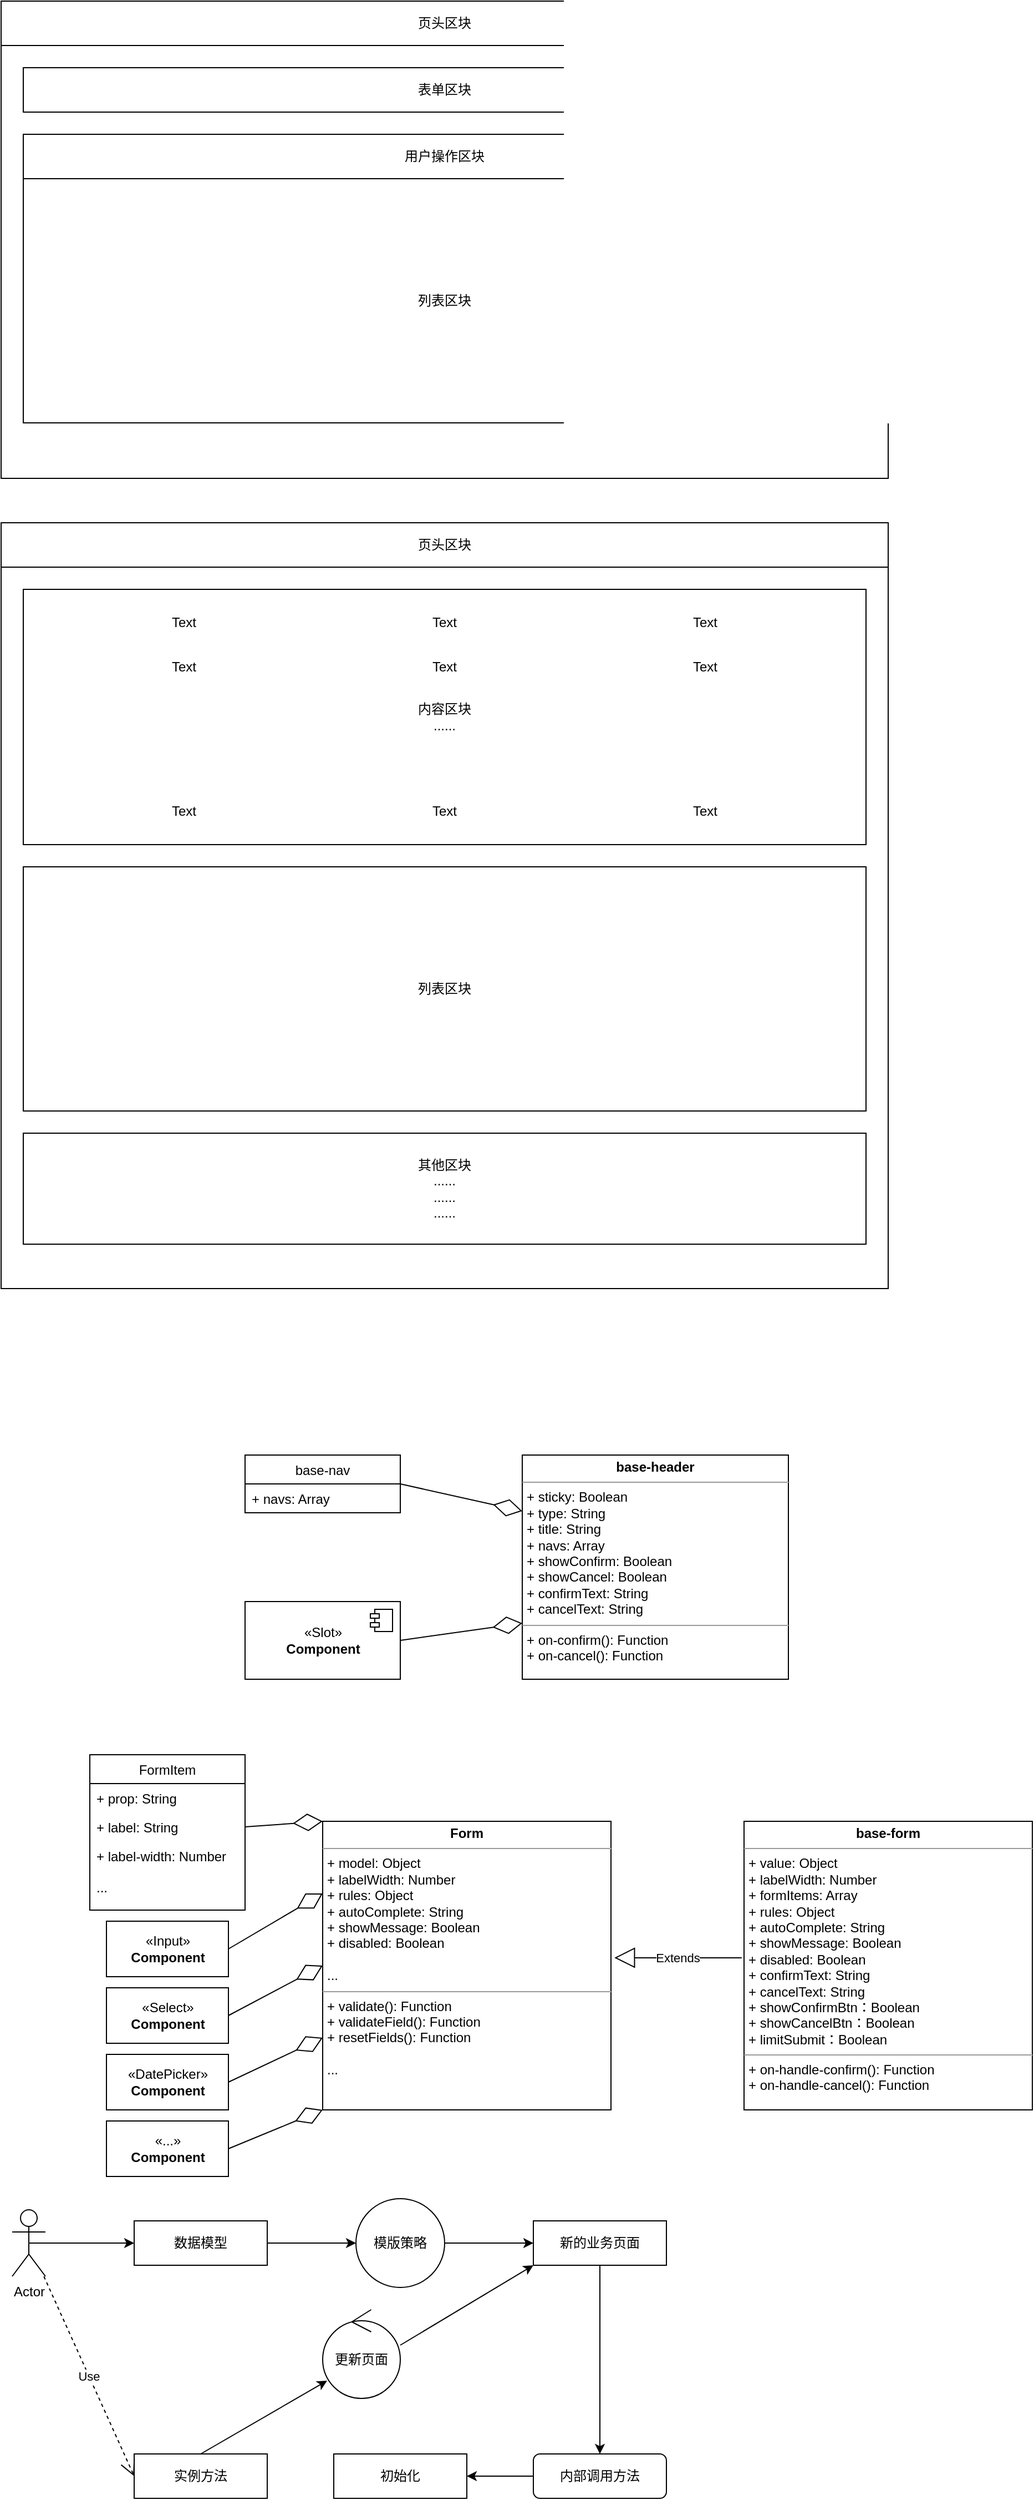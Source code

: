 <mxfile version="14.7.0" type="github">
  <diagram id="sB-887QOJZis-EnUkVmR" name="Page-1">
    <mxGraphModel dx="2013" dy="621" grid="1" gridSize="10" guides="1" tooltips="1" connect="1" arrows="1" fold="1" page="1" pageScale="1" pageWidth="827" pageHeight="1169" math="0" shadow="0">
      <root>
        <mxCell id="0" />
        <mxCell id="YGiau3tqNQNVUMJGwMqf-2" parent="0" />
        <mxCell id="YGiau3tqNQNVUMJGwMqf-8" value="" style="rounded=0;whiteSpace=wrap;html=1;" parent="YGiau3tqNQNVUMJGwMqf-2" vertex="1">
          <mxGeometry x="-400" y="40" width="800" height="430" as="geometry" />
        </mxCell>
        <mxCell id="YGiau3tqNQNVUMJGwMqf-3" value="页头区块" style="rounded=0;whiteSpace=wrap;html=1;" parent="YGiau3tqNQNVUMJGwMqf-2" vertex="1">
          <mxGeometry x="-400" y="40" width="800" height="40" as="geometry" />
        </mxCell>
        <mxCell id="YGiau3tqNQNVUMJGwMqf-4" value="表单区块" style="rounded=0;whiteSpace=wrap;html=1;" parent="YGiau3tqNQNVUMJGwMqf-2" vertex="1">
          <mxGeometry x="-380" y="100" width="760" height="40" as="geometry" />
        </mxCell>
        <mxCell id="YGiau3tqNQNVUMJGwMqf-5" value="用户操作区块" style="rounded=0;whiteSpace=wrap;html=1;" parent="YGiau3tqNQNVUMJGwMqf-2" vertex="1">
          <mxGeometry x="-380" y="160" width="760" height="40" as="geometry" />
        </mxCell>
        <mxCell id="YGiau3tqNQNVUMJGwMqf-9" value="列表区块" style="rounded=0;whiteSpace=wrap;html=1;" parent="YGiau3tqNQNVUMJGwMqf-2" vertex="1">
          <mxGeometry x="-380" y="200" width="760" height="220" as="geometry" />
        </mxCell>
        <mxCell id="YGiau3tqNQNVUMJGwMqf-15" value="" style="rounded=0;whiteSpace=wrap;html=1;" parent="YGiau3tqNQNVUMJGwMqf-2" vertex="1">
          <mxGeometry x="-400" y="510" width="800" height="690" as="geometry" />
        </mxCell>
        <mxCell id="YGiau3tqNQNVUMJGwMqf-16" value="页头区块" style="rounded=0;whiteSpace=wrap;html=1;" parent="YGiau3tqNQNVUMJGwMqf-2" vertex="1">
          <mxGeometry x="-400" y="510" width="800" height="40" as="geometry" />
        </mxCell>
        <mxCell id="YGiau3tqNQNVUMJGwMqf-17" value="内容区块&lt;br&gt;......" style="rounded=0;whiteSpace=wrap;html=1;" parent="YGiau3tqNQNVUMJGwMqf-2" vertex="1">
          <mxGeometry x="-380" y="570" width="760" height="230" as="geometry" />
        </mxCell>
        <mxCell id="YGiau3tqNQNVUMJGwMqf-18" value="Text" style="text;html=1;strokeColor=none;fillColor=none;align=center;verticalAlign=middle;whiteSpace=wrap;rounded=0;" parent="YGiau3tqNQNVUMJGwMqf-2" vertex="1">
          <mxGeometry x="-350" y="590" width="230" height="20" as="geometry" />
        </mxCell>
        <mxCell id="YGiau3tqNQNVUMJGwMqf-20" value="Text" style="text;html=1;strokeColor=none;fillColor=none;align=center;verticalAlign=middle;whiteSpace=wrap;rounded=0;" parent="YGiau3tqNQNVUMJGwMqf-2" vertex="1">
          <mxGeometry x="-115" y="590" width="230" height="20" as="geometry" />
        </mxCell>
        <mxCell id="YGiau3tqNQNVUMJGwMqf-21" value="Text" style="text;html=1;strokeColor=none;fillColor=none;align=center;verticalAlign=middle;whiteSpace=wrap;rounded=0;" parent="YGiau3tqNQNVUMJGwMqf-2" vertex="1">
          <mxGeometry x="120" y="590" width="230" height="20" as="geometry" />
        </mxCell>
        <mxCell id="YGiau3tqNQNVUMJGwMqf-22" value="Text" style="text;html=1;strokeColor=none;fillColor=none;align=center;verticalAlign=middle;whiteSpace=wrap;rounded=0;" parent="YGiau3tqNQNVUMJGwMqf-2" vertex="1">
          <mxGeometry x="-350" y="630" width="230" height="20" as="geometry" />
        </mxCell>
        <mxCell id="YGiau3tqNQNVUMJGwMqf-23" value="Text" style="text;html=1;strokeColor=none;fillColor=none;align=center;verticalAlign=middle;whiteSpace=wrap;rounded=0;" parent="YGiau3tqNQNVUMJGwMqf-2" vertex="1">
          <mxGeometry x="-115" y="630" width="230" height="20" as="geometry" />
        </mxCell>
        <mxCell id="YGiau3tqNQNVUMJGwMqf-24" value="Text" style="text;html=1;strokeColor=none;fillColor=none;align=center;verticalAlign=middle;whiteSpace=wrap;rounded=0;" parent="YGiau3tqNQNVUMJGwMqf-2" vertex="1">
          <mxGeometry x="120" y="630" width="230" height="20" as="geometry" />
        </mxCell>
        <mxCell id="YGiau3tqNQNVUMJGwMqf-25" value="Text" style="text;html=1;strokeColor=none;fillColor=none;align=center;verticalAlign=middle;whiteSpace=wrap;rounded=0;" parent="YGiau3tqNQNVUMJGwMqf-2" vertex="1">
          <mxGeometry x="-350" y="760" width="230" height="20" as="geometry" />
        </mxCell>
        <mxCell id="YGiau3tqNQNVUMJGwMqf-26" value="Text" style="text;html=1;strokeColor=none;fillColor=none;align=center;verticalAlign=middle;whiteSpace=wrap;rounded=0;" parent="YGiau3tqNQNVUMJGwMqf-2" vertex="1">
          <mxGeometry x="-115" y="760" width="230" height="20" as="geometry" />
        </mxCell>
        <mxCell id="YGiau3tqNQNVUMJGwMqf-27" value="Text" style="text;html=1;strokeColor=none;fillColor=none;align=center;verticalAlign=middle;whiteSpace=wrap;rounded=0;" parent="YGiau3tqNQNVUMJGwMqf-2" vertex="1">
          <mxGeometry x="120" y="760" width="230" height="20" as="geometry" />
        </mxCell>
        <mxCell id="YGiau3tqNQNVUMJGwMqf-28" value="列表区块" style="rounded=0;whiteSpace=wrap;html=1;" parent="YGiau3tqNQNVUMJGwMqf-2" vertex="1">
          <mxGeometry x="-380" y="820" width="760" height="220" as="geometry" />
        </mxCell>
        <mxCell id="YGiau3tqNQNVUMJGwMqf-29" value="其他区块&lt;br&gt;......&lt;br&gt;......&lt;br&gt;......" style="rounded=0;whiteSpace=wrap;html=1;" parent="YGiau3tqNQNVUMJGwMqf-2" vertex="1">
          <mxGeometry x="-380" y="1060" width="760" height="100" as="geometry" />
        </mxCell>
        <mxCell id="YGiau3tqNQNVUMJGwMqf-30" value="&lt;p style=&quot;margin: 0px ; margin-top: 4px ; text-align: center&quot;&gt;&lt;b&gt;base-header&lt;/b&gt;&lt;/p&gt;&lt;hr size=&quot;1&quot;&gt;&lt;p style=&quot;margin: 0px ; margin-left: 4px&quot;&gt;+ sticky: Boolean&lt;/p&gt;&lt;p style=&quot;margin: 0px ; margin-left: 4px&quot;&gt;+ type: String&lt;/p&gt;&lt;p style=&quot;margin: 0px ; margin-left: 4px&quot;&gt;+ title: String&lt;/p&gt;&lt;p style=&quot;margin: 0px ; margin-left: 4px&quot;&gt;+ navs: Array&lt;/p&gt;&lt;p style=&quot;margin: 0px ; margin-left: 4px&quot;&gt;+ showConfirm: Boolean&amp;nbsp;&lt;/p&gt;&lt;p style=&quot;margin: 0px ; margin-left: 4px&quot;&gt;+ showCancel: Boolean&lt;/p&gt;&lt;p style=&quot;margin: 0px ; margin-left: 4px&quot;&gt;+ confirmText: String&lt;/p&gt;&lt;p style=&quot;margin: 0px ; margin-left: 4px&quot;&gt;+ cancelText: String&lt;/p&gt;&lt;hr size=&quot;1&quot;&gt;&lt;p style=&quot;margin: 0px ; margin-left: 4px&quot;&gt;+ on-confirm(): Function&lt;/p&gt;&lt;p style=&quot;margin: 0px ; margin-left: 4px&quot;&gt;+ on-cancel(): Function&lt;/p&gt;" style="verticalAlign=top;align=left;overflow=fill;fontSize=12;fontFamily=Helvetica;html=1;" parent="YGiau3tqNQNVUMJGwMqf-2" vertex="1">
          <mxGeometry x="70" y="1350" width="240" height="202" as="geometry" />
        </mxCell>
        <mxCell id="YGiau3tqNQNVUMJGwMqf-35" value="base-nav" style="swimlane;fontStyle=0;childLayout=stackLayout;horizontal=1;startSize=26;fillColor=none;horizontalStack=0;resizeParent=1;resizeParentMax=0;resizeLast=0;collapsible=1;marginBottom=0;" parent="YGiau3tqNQNVUMJGwMqf-2" vertex="1">
          <mxGeometry x="-180" y="1350" width="140" height="52" as="geometry" />
        </mxCell>
        <mxCell id="YGiau3tqNQNVUMJGwMqf-36" value="+ navs: Array" style="text;strokeColor=none;fillColor=none;align=left;verticalAlign=top;spacingLeft=4;spacingRight=4;overflow=hidden;rotatable=0;points=[[0,0.5],[1,0.5]];portConstraint=eastwest;" parent="YGiau3tqNQNVUMJGwMqf-35" vertex="1">
          <mxGeometry y="26" width="140" height="26" as="geometry" />
        </mxCell>
        <mxCell id="YGiau3tqNQNVUMJGwMqf-41" value="" style="endArrow=diamondThin;endFill=0;endSize=24;html=1;exitX=1;exitY=0.5;exitDx=0;exitDy=0;entryX=0;entryY=0.25;entryDx=0;entryDy=0;" parent="YGiau3tqNQNVUMJGwMqf-2" source="YGiau3tqNQNVUMJGwMqf-35" target="YGiau3tqNQNVUMJGwMqf-30" edge="1">
          <mxGeometry width="160" relative="1" as="geometry">
            <mxPoint x="30" y="1410" as="sourcePoint" />
            <mxPoint x="190" y="1410" as="targetPoint" />
          </mxGeometry>
        </mxCell>
        <mxCell id="YGiau3tqNQNVUMJGwMqf-44" value="«Slot»&lt;br&gt;&lt;b&gt;Component&lt;/b&gt;" style="html=1;dropTarget=0;" parent="YGiau3tqNQNVUMJGwMqf-2" vertex="1">
          <mxGeometry x="-180" y="1482" width="140" height="70" as="geometry" />
        </mxCell>
        <mxCell id="YGiau3tqNQNVUMJGwMqf-45" value="" style="shape=module;jettyWidth=8;jettyHeight=4;" parent="YGiau3tqNQNVUMJGwMqf-44" vertex="1">
          <mxGeometry x="1" width="20" height="20" relative="1" as="geometry">
            <mxPoint x="-27" y="7" as="offset" />
          </mxGeometry>
        </mxCell>
        <mxCell id="YGiau3tqNQNVUMJGwMqf-46" value="" style="endArrow=diamondThin;endFill=0;endSize=24;html=1;exitX=1;exitY=0.5;exitDx=0;exitDy=0;entryX=0;entryY=0.75;entryDx=0;entryDy=0;" parent="YGiau3tqNQNVUMJGwMqf-2" source="YGiau3tqNQNVUMJGwMqf-44" target="YGiau3tqNQNVUMJGwMqf-30" edge="1">
          <mxGeometry width="160" relative="1" as="geometry">
            <mxPoint x="-50" y="1430" as="sourcePoint" />
            <mxPoint x="100" y="1451" as="targetPoint" />
          </mxGeometry>
        </mxCell>
        <mxCell id="YGiau3tqNQNVUMJGwMqf-49" value="&lt;p style=&quot;margin: 0px ; margin-top: 4px ; text-align: center&quot;&gt;&lt;b&gt;base-form&lt;/b&gt;&lt;/p&gt;&lt;hr size=&quot;1&quot;&gt;&lt;p style=&quot;margin: 0px ; margin-left: 4px&quot;&gt;+ value: Object&lt;/p&gt;&lt;p style=&quot;margin: 0px ; margin-left: 4px&quot;&gt;+ labelWidth: Number&lt;/p&gt;&lt;p style=&quot;margin: 0px ; margin-left: 4px&quot;&gt;+ formItems: Array&lt;/p&gt;&lt;p style=&quot;margin: 0px ; margin-left: 4px&quot;&gt;+ rules: Object&lt;/p&gt;&lt;p style=&quot;margin: 0px ; margin-left: 4px&quot;&gt;+ autoComplete: String&lt;/p&gt;&lt;p style=&quot;margin: 0px ; margin-left: 4px&quot;&gt;+ showMessage: Boolean&amp;nbsp;&lt;/p&gt;&lt;p style=&quot;margin: 0px ; margin-left: 4px&quot;&gt;+ disabled: Boolean&lt;/p&gt;&lt;p style=&quot;margin: 0px ; margin-left: 4px&quot;&gt;+ confirmText: String&lt;/p&gt;&lt;p style=&quot;margin: 0px ; margin-left: 4px&quot;&gt;+ cancelText: String&lt;/p&gt;&lt;p style=&quot;margin: 0px ; margin-left: 4px&quot;&gt;+ showConfirmBtn：Boolean&lt;/p&gt;&lt;p style=&quot;margin: 0px ; margin-left: 4px&quot;&gt;+ showCancelBtn：Boolean&lt;/p&gt;&lt;p style=&quot;margin: 0px ; margin-left: 4px&quot;&gt;+ limitSubmit：Boolean&lt;/p&gt;&lt;hr size=&quot;1&quot;&gt;&lt;p style=&quot;margin: 0px ; margin-left: 4px&quot;&gt;+ on-handle-confirm(): Function&lt;/p&gt;&lt;p style=&quot;margin: 0px ; margin-left: 4px&quot;&gt;+ on-handle-cancel(): Function&lt;/p&gt;" style="verticalAlign=top;align=left;overflow=fill;fontSize=12;fontFamily=Helvetica;html=1;" parent="YGiau3tqNQNVUMJGwMqf-2" vertex="1">
          <mxGeometry x="270" y="1680" width="260" height="260" as="geometry" />
        </mxCell>
        <mxCell id="YGiau3tqNQNVUMJGwMqf-50" value="&lt;p style=&quot;margin: 0px ; margin-top: 4px ; text-align: center&quot;&gt;&lt;b&gt;Form&lt;/b&gt;&lt;/p&gt;&lt;hr size=&quot;1&quot;&gt;&lt;p style=&quot;margin: 0px ; margin-left: 4px&quot;&gt;+ model: Object&lt;/p&gt;&lt;p style=&quot;margin: 0px ; margin-left: 4px&quot;&gt;+ labelWidth: Number&lt;/p&gt;&lt;p style=&quot;margin: 0px ; margin-left: 4px&quot;&gt;+ rules: Object&lt;/p&gt;&lt;p style=&quot;margin: 0px ; margin-left: 4px&quot;&gt;+ autoComplete: String&lt;/p&gt;&lt;p style=&quot;margin: 0px ; margin-left: 4px&quot;&gt;+ showMessage: Boolean&amp;nbsp;&lt;/p&gt;&lt;p style=&quot;margin: 0px ; margin-left: 4px&quot;&gt;+ disabled: Boolean&lt;/p&gt;&lt;p style=&quot;margin: 0px ; margin-left: 4px&quot;&gt;&lt;br&gt;&lt;/p&gt;&lt;p style=&quot;margin: 0px ; margin-left: 4px&quot;&gt;...&lt;/p&gt;&lt;hr size=&quot;1&quot;&gt;&lt;p style=&quot;margin: 0px ; margin-left: 4px&quot;&gt;+ validate(): Function&lt;/p&gt;&lt;p style=&quot;margin: 0px ; margin-left: 4px&quot;&gt;+ validateField(): Function&lt;/p&gt;&lt;p style=&quot;margin: 0px ; margin-left: 4px&quot;&gt;+ resetFields(): Function&lt;/p&gt;&lt;p style=&quot;margin: 0px ; margin-left: 4px&quot;&gt;&lt;br&gt;&lt;/p&gt;&lt;p style=&quot;margin: 0px ; margin-left: 4px&quot;&gt;...&lt;/p&gt;" style="verticalAlign=top;align=left;overflow=fill;fontSize=12;fontFamily=Helvetica;html=1;" parent="YGiau3tqNQNVUMJGwMqf-2" vertex="1">
          <mxGeometry x="-110" y="1680" width="260" height="260" as="geometry" />
        </mxCell>
        <mxCell id="YGiau3tqNQNVUMJGwMqf-53" value="FormItem" style="swimlane;fontStyle=0;childLayout=stackLayout;horizontal=1;startSize=26;fillColor=none;horizontalStack=0;resizeParent=1;resizeParentMax=0;resizeLast=0;collapsible=1;marginBottom=0;" parent="YGiau3tqNQNVUMJGwMqf-2" vertex="1">
          <mxGeometry x="-320" y="1620" width="140" height="140" as="geometry" />
        </mxCell>
        <mxCell id="YGiau3tqNQNVUMJGwMqf-54" value="+ prop: String" style="text;strokeColor=none;fillColor=none;align=left;verticalAlign=top;spacingLeft=4;spacingRight=4;overflow=hidden;rotatable=0;points=[[0,0.5],[1,0.5]];portConstraint=eastwest;" parent="YGiau3tqNQNVUMJGwMqf-53" vertex="1">
          <mxGeometry y="26" width="140" height="26" as="geometry" />
        </mxCell>
        <mxCell id="YGiau3tqNQNVUMJGwMqf-55" value="+ label: String" style="text;strokeColor=none;fillColor=none;align=left;verticalAlign=top;spacingLeft=4;spacingRight=4;overflow=hidden;rotatable=0;points=[[0,0.5],[1,0.5]];portConstraint=eastwest;" parent="YGiau3tqNQNVUMJGwMqf-53" vertex="1">
          <mxGeometry y="52" width="140" height="26" as="geometry" />
        </mxCell>
        <mxCell id="YGiau3tqNQNVUMJGwMqf-56" value="+ label-width: Number&#xa;&#xa;..." style="text;strokeColor=none;fillColor=none;align=left;verticalAlign=top;spacingLeft=4;spacingRight=4;overflow=hidden;rotatable=0;points=[[0,0.5],[1,0.5]];portConstraint=eastwest;" parent="YGiau3tqNQNVUMJGwMqf-53" vertex="1">
          <mxGeometry y="78" width="140" height="62" as="geometry" />
        </mxCell>
        <mxCell id="YGiau3tqNQNVUMJGwMqf-58" value="«Input»&lt;br&gt;&lt;b&gt;Component&lt;/b&gt;" style="html=1;" parent="YGiau3tqNQNVUMJGwMqf-2" vertex="1">
          <mxGeometry x="-305" y="1770" width="110" height="50" as="geometry" />
        </mxCell>
        <mxCell id="YGiau3tqNQNVUMJGwMqf-59" value="«DatePicker»&lt;br&gt;&lt;b&gt;Component&lt;/b&gt;" style="html=1;" parent="YGiau3tqNQNVUMJGwMqf-2" vertex="1">
          <mxGeometry x="-305" y="1890" width="110" height="50" as="geometry" />
        </mxCell>
        <mxCell id="YGiau3tqNQNVUMJGwMqf-61" value="«Select»&lt;br&gt;&lt;b&gt;Component&lt;/b&gt;" style="html=1;" parent="YGiau3tqNQNVUMJGwMqf-2" vertex="1">
          <mxGeometry x="-305" y="1830" width="110" height="50" as="geometry" />
        </mxCell>
        <mxCell id="YGiau3tqNQNVUMJGwMqf-62" value="«...»&lt;br&gt;&lt;b&gt;Component&lt;/b&gt;" style="html=1;" parent="YGiau3tqNQNVUMJGwMqf-2" vertex="1">
          <mxGeometry x="-305" y="1950" width="110" height="50" as="geometry" />
        </mxCell>
        <mxCell id="YGiau3tqNQNVUMJGwMqf-63" value="" style="endArrow=diamondThin;endFill=0;endSize=24;html=1;exitX=1;exitY=0.5;exitDx=0;exitDy=0;entryX=0;entryY=0;entryDx=0;entryDy=0;" parent="YGiau3tqNQNVUMJGwMqf-2" source="YGiau3tqNQNVUMJGwMqf-55" target="YGiau3tqNQNVUMJGwMqf-50" edge="1">
          <mxGeometry width="160" relative="1" as="geometry">
            <mxPoint x="-240" y="1585.5" as="sourcePoint" />
            <mxPoint x="-130" y="1570" as="targetPoint" />
          </mxGeometry>
        </mxCell>
        <mxCell id="YGiau3tqNQNVUMJGwMqf-64" value="" style="endArrow=diamondThin;endFill=0;endSize=24;html=1;exitX=1;exitY=0.5;exitDx=0;exitDy=0;entryX=0;entryY=0.25;entryDx=0;entryDy=0;" parent="YGiau3tqNQNVUMJGwMqf-2" source="YGiau3tqNQNVUMJGwMqf-58" target="YGiau3tqNQNVUMJGwMqf-50" edge="1">
          <mxGeometry width="160" relative="1" as="geometry">
            <mxPoint x="-170" y="1695" as="sourcePoint" />
            <mxPoint x="-60" y="1690" as="targetPoint" />
          </mxGeometry>
        </mxCell>
        <mxCell id="YGiau3tqNQNVUMJGwMqf-65" value="" style="endArrow=diamondThin;endFill=0;endSize=24;html=1;exitX=1;exitY=0.5;exitDx=0;exitDy=0;entryX=0;entryY=0.5;entryDx=0;entryDy=0;" parent="YGiau3tqNQNVUMJGwMqf-2" source="YGiau3tqNQNVUMJGwMqf-61" target="YGiau3tqNQNVUMJGwMqf-50" edge="1">
          <mxGeometry width="160" relative="1" as="geometry">
            <mxPoint x="-180" y="1857.5" as="sourcePoint" />
            <mxPoint x="-70" y="1852.5" as="targetPoint" />
          </mxGeometry>
        </mxCell>
        <mxCell id="YGiau3tqNQNVUMJGwMqf-66" value="" style="endArrow=diamondThin;endFill=0;endSize=24;html=1;exitX=1;exitY=0.5;exitDx=0;exitDy=0;entryX=0;entryY=0.75;entryDx=0;entryDy=0;" parent="YGiau3tqNQNVUMJGwMqf-2" source="YGiau3tqNQNVUMJGwMqf-59" target="YGiau3tqNQNVUMJGwMqf-50" edge="1">
          <mxGeometry width="160" relative="1" as="geometry">
            <mxPoint x="-190" y="1917.5" as="sourcePoint" />
            <mxPoint x="-80" y="1912.5" as="targetPoint" />
          </mxGeometry>
        </mxCell>
        <mxCell id="YGiau3tqNQNVUMJGwMqf-67" value="" style="endArrow=diamondThin;endFill=0;endSize=24;html=1;exitX=1;exitY=0.5;exitDx=0;exitDy=0;entryX=0;entryY=1;entryDx=0;entryDy=0;" parent="YGiau3tqNQNVUMJGwMqf-2" source="YGiau3tqNQNVUMJGwMqf-62" target="YGiau3tqNQNVUMJGwMqf-50" edge="1">
          <mxGeometry width="160" relative="1" as="geometry">
            <mxPoint x="-140" y="1725" as="sourcePoint" />
            <mxPoint x="-30" y="1720" as="targetPoint" />
          </mxGeometry>
        </mxCell>
        <mxCell id="YGiau3tqNQNVUMJGwMqf-68" value="Extends" style="endArrow=block;endSize=16;endFill=0;html=1;exitX=-0.008;exitY=0.473;exitDx=0;exitDy=0;exitPerimeter=0;entryX=1.012;entryY=0.473;entryDx=0;entryDy=0;entryPerimeter=0;" parent="YGiau3tqNQNVUMJGwMqf-2" source="YGiau3tqNQNVUMJGwMqf-49" target="YGiau3tqNQNVUMJGwMqf-50" edge="1">
          <mxGeometry width="160" relative="1" as="geometry">
            <mxPoint x="190" y="1850" as="sourcePoint" />
            <mxPoint x="200" y="1800" as="targetPoint" />
          </mxGeometry>
        </mxCell>
        <mxCell id="UdIaUFomO2f-ZYTpRBkS-10" style="edgeStyle=orthogonalEdgeStyle;rounded=0;orthogonalLoop=1;jettySize=auto;html=1;exitX=1;exitY=0.5;exitDx=0;exitDy=0;entryX=0;entryY=0.5;entryDx=0;entryDy=0;" edge="1" parent="YGiau3tqNQNVUMJGwMqf-2" source="UdIaUFomO2f-ZYTpRBkS-3" target="UdIaUFomO2f-ZYTpRBkS-4">
          <mxGeometry relative="1" as="geometry" />
        </mxCell>
        <mxCell id="UdIaUFomO2f-ZYTpRBkS-3" value="数据模型" style="rounded=0;whiteSpace=wrap;html=1;" vertex="1" parent="YGiau3tqNQNVUMJGwMqf-2">
          <mxGeometry x="-280" y="2040" width="120" height="40" as="geometry" />
        </mxCell>
        <mxCell id="UdIaUFomO2f-ZYTpRBkS-11" style="edgeStyle=orthogonalEdgeStyle;rounded=0;orthogonalLoop=1;jettySize=auto;html=1;exitX=1;exitY=0.5;exitDx=0;exitDy=0;entryX=0;entryY=0.5;entryDx=0;entryDy=0;" edge="1" parent="YGiau3tqNQNVUMJGwMqf-2" source="UdIaUFomO2f-ZYTpRBkS-4" target="UdIaUFomO2f-ZYTpRBkS-7">
          <mxGeometry relative="1" as="geometry" />
        </mxCell>
        <mxCell id="UdIaUFomO2f-ZYTpRBkS-4" value="模版策略" style="ellipse;whiteSpace=wrap;html=1;aspect=fixed;" vertex="1" parent="YGiau3tqNQNVUMJGwMqf-2">
          <mxGeometry x="-80" y="2020" width="80" height="80" as="geometry" />
        </mxCell>
        <mxCell id="UdIaUFomO2f-ZYTpRBkS-9" style="edgeStyle=orthogonalEdgeStyle;rounded=0;orthogonalLoop=1;jettySize=auto;html=1;exitX=0.5;exitY=0.5;exitDx=0;exitDy=0;exitPerimeter=0;entryX=0;entryY=0.5;entryDx=0;entryDy=0;" edge="1" parent="YGiau3tqNQNVUMJGwMqf-2" source="UdIaUFomO2f-ZYTpRBkS-6" target="UdIaUFomO2f-ZYTpRBkS-3">
          <mxGeometry relative="1" as="geometry" />
        </mxCell>
        <mxCell id="UdIaUFomO2f-ZYTpRBkS-6" value="Actor" style="shape=umlActor;verticalLabelPosition=bottom;verticalAlign=top;html=1;outlineConnect=0;" vertex="1" parent="YGiau3tqNQNVUMJGwMqf-2">
          <mxGeometry x="-390" y="2030" width="30" height="60" as="geometry" />
        </mxCell>
        <mxCell id="UdIaUFomO2f-ZYTpRBkS-12" style="edgeStyle=orthogonalEdgeStyle;rounded=0;orthogonalLoop=1;jettySize=auto;html=1;exitX=0.5;exitY=1;exitDx=0;exitDy=0;entryX=0.5;entryY=0;entryDx=0;entryDy=0;" edge="1" parent="YGiau3tqNQNVUMJGwMqf-2" source="UdIaUFomO2f-ZYTpRBkS-7" target="UdIaUFomO2f-ZYTpRBkS-13">
          <mxGeometry relative="1" as="geometry">
            <mxPoint x="290" y="2140" as="targetPoint" />
          </mxGeometry>
        </mxCell>
        <mxCell id="UdIaUFomO2f-ZYTpRBkS-7" value="新的业务页面" style="rounded=0;whiteSpace=wrap;html=1;" vertex="1" parent="YGiau3tqNQNVUMJGwMqf-2">
          <mxGeometry x="80" y="2040" width="120" height="40" as="geometry" />
        </mxCell>
        <mxCell id="UdIaUFomO2f-ZYTpRBkS-14" style="edgeStyle=orthogonalEdgeStyle;rounded=0;orthogonalLoop=1;jettySize=auto;html=1;exitX=0;exitY=0.5;exitDx=0;exitDy=0;" edge="1" parent="YGiau3tqNQNVUMJGwMqf-2" source="UdIaUFomO2f-ZYTpRBkS-13" target="UdIaUFomO2f-ZYTpRBkS-15">
          <mxGeometry relative="1" as="geometry">
            <mxPoint x="340" y="2210" as="targetPoint" />
          </mxGeometry>
        </mxCell>
        <mxCell id="UdIaUFomO2f-ZYTpRBkS-13" value="内部调用方法" style="rounded=1;whiteSpace=wrap;html=1;" vertex="1" parent="YGiau3tqNQNVUMJGwMqf-2">
          <mxGeometry x="80" y="2250" width="120" height="40" as="geometry" />
        </mxCell>
        <mxCell id="UdIaUFomO2f-ZYTpRBkS-15" value="初始化" style="rounded=0;whiteSpace=wrap;html=1;" vertex="1" parent="YGiau3tqNQNVUMJGwMqf-2">
          <mxGeometry x="-100" y="2250" width="120" height="40" as="geometry" />
        </mxCell>
        <mxCell id="UdIaUFomO2f-ZYTpRBkS-16" value="实例方法" style="rounded=0;whiteSpace=wrap;html=1;" vertex="1" parent="YGiau3tqNQNVUMJGwMqf-2">
          <mxGeometry x="-280" y="2250" width="120" height="40" as="geometry" />
        </mxCell>
        <mxCell id="UdIaUFomO2f-ZYTpRBkS-22" value="Use" style="endArrow=open;endSize=12;dashed=1;html=1;entryX=0;entryY=0.5;entryDx=0;entryDy=0;" edge="1" parent="YGiau3tqNQNVUMJGwMqf-2" source="UdIaUFomO2f-ZYTpRBkS-6" target="UdIaUFomO2f-ZYTpRBkS-16">
          <mxGeometry width="160" relative="1" as="geometry">
            <mxPoint x="-375" y="2170" as="sourcePoint" />
            <mxPoint x="-230" y="2160" as="targetPoint" />
          </mxGeometry>
        </mxCell>
        <mxCell id="UdIaUFomO2f-ZYTpRBkS-23" value="更新页面" style="ellipse;shape=umlControl;whiteSpace=wrap;html=1;" vertex="1" parent="YGiau3tqNQNVUMJGwMqf-2">
          <mxGeometry x="-110" y="2120" width="70" height="80" as="geometry" />
        </mxCell>
        <mxCell id="UdIaUFomO2f-ZYTpRBkS-24" value="" style="endArrow=classic;html=1;entryX=0.057;entryY=0.8;entryDx=0;entryDy=0;entryPerimeter=0;exitX=0.5;exitY=0;exitDx=0;exitDy=0;" edge="1" parent="YGiau3tqNQNVUMJGwMqf-2" source="UdIaUFomO2f-ZYTpRBkS-16" target="UdIaUFomO2f-ZYTpRBkS-23">
          <mxGeometry width="50" height="50" relative="1" as="geometry">
            <mxPoint x="-245" y="2230" as="sourcePoint" />
            <mxPoint x="-195" y="2180" as="targetPoint" />
          </mxGeometry>
        </mxCell>
        <mxCell id="UdIaUFomO2f-ZYTpRBkS-25" value="" style="endArrow=classic;html=1;exitX=1;exitY=0.4;exitDx=0;exitDy=0;exitPerimeter=0;entryX=0;entryY=1;entryDx=0;entryDy=0;" edge="1" parent="YGiau3tqNQNVUMJGwMqf-2" source="UdIaUFomO2f-ZYTpRBkS-23" target="UdIaUFomO2f-ZYTpRBkS-7">
          <mxGeometry width="50" height="50" relative="1" as="geometry">
            <mxPoint y="2160" as="sourcePoint" />
            <mxPoint x="50" y="2110" as="targetPoint" />
          </mxGeometry>
        </mxCell>
      </root>
    </mxGraphModel>
  </diagram>
</mxfile>
